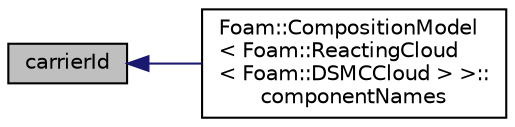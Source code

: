 digraph "carrierId"
{
  bgcolor="transparent";
  edge [fontname="Helvetica",fontsize="10",labelfontname="Helvetica",labelfontsize="10"];
  node [fontname="Helvetica",fontsize="10",shape=record];
  rankdir="LR";
  Node56 [label="carrierId",height=0.2,width=0.4,color="black", fillcolor="grey75", style="filled", fontcolor="black"];
  Node56 -> Node57 [dir="back",color="midnightblue",fontsize="10",style="solid",fontname="Helvetica"];
  Node57 [label="Foam::CompositionModel\l\< Foam::ReactingCloud\l\< Foam::DSMCCloud \> \>::\lcomponentNames",height=0.2,width=0.4,color="black",URL="$a24933.html#a910675a9174d1fa2f4ef9ec846014791",tooltip="Return the list of component names for phaseI. "];
}

